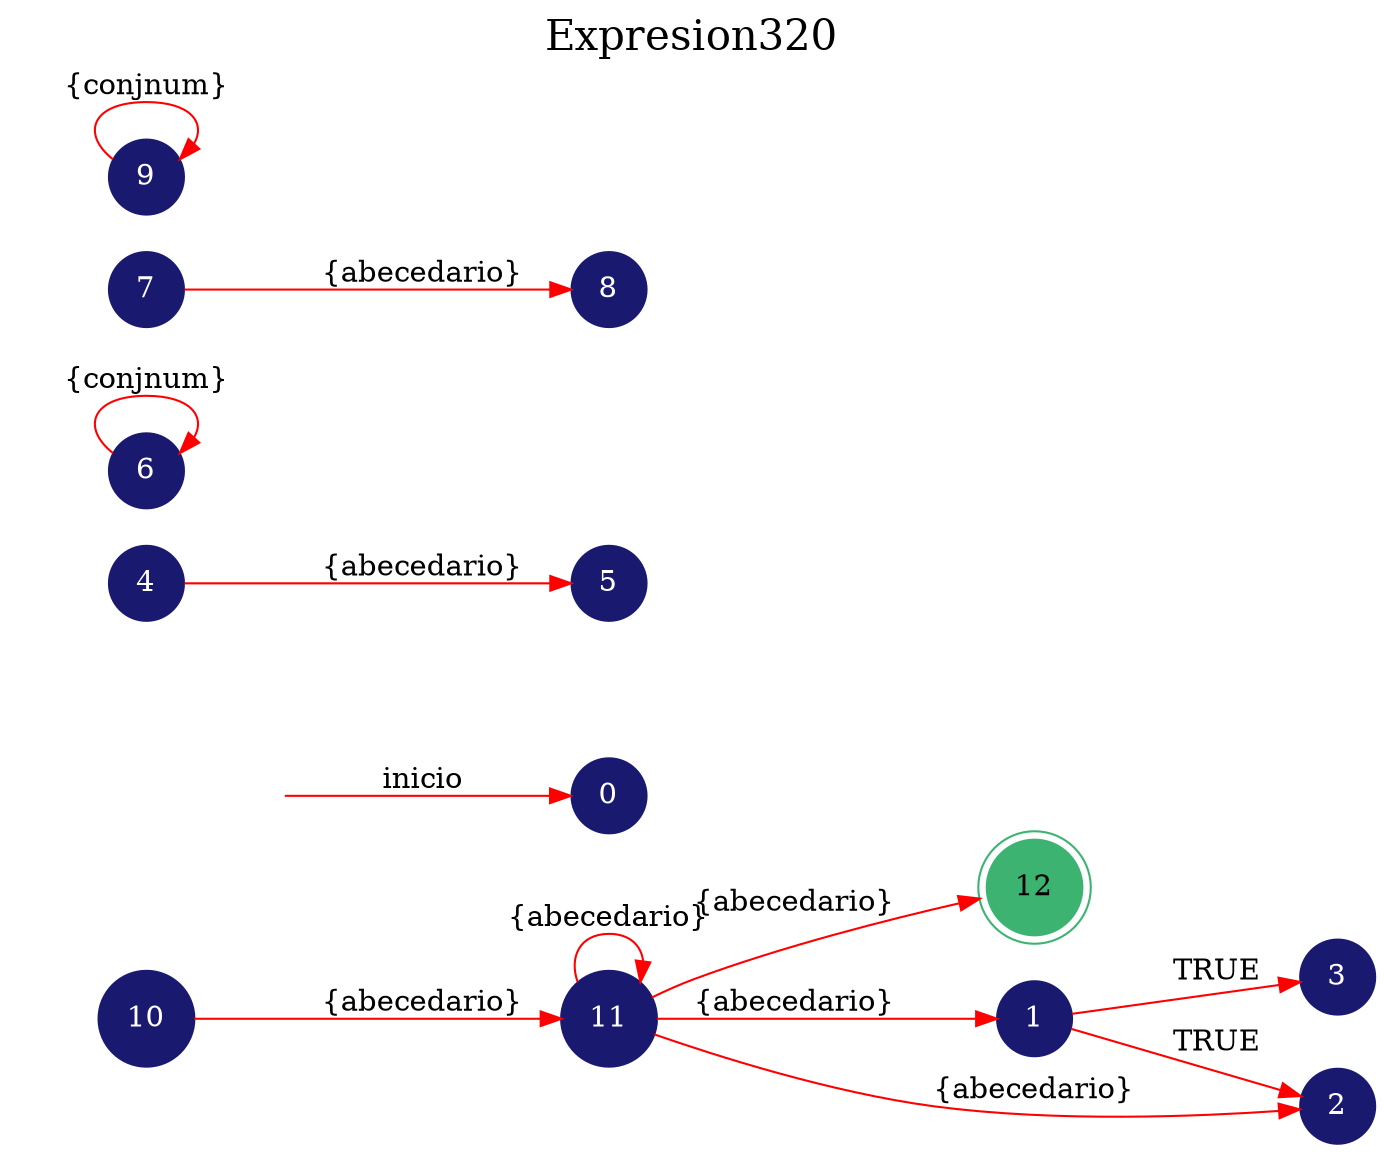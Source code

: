 digraph automata_finito {
	rankdir=LR;
	graph [label="Expresion320", labelloc=t, fontsize=20]; 
	node [shape=doublecircle, style = filled,color = mediumseagreen]; "12";
	node [shape=circle];
	node [color=midnightblue,fontcolor=white];
	edge [color=red];
	secret_node [style=invis];
	secret_node -> "0" [label="inicio"];
	"1" -> "3" [label="TRUE"];
	"1" -> "2" [label="TRUE"];
	"4" -> "5" [label="{abecedario}"];
	"6" -> "6" [label="{conjnum}"];
	"7" -> "8" [label="{abecedario}"];
	"9" -> "9" [label="{conjnum}"];
	"10" -> "11" [label="{abecedario}"];
	"11" -> "2" [label="{abecedario}"];
	"11" -> "1" [label="{abecedario}"];
	"11" -> "11" [label="{abecedario}"];
	"11" -> "12" [label="{abecedario}"];
}
